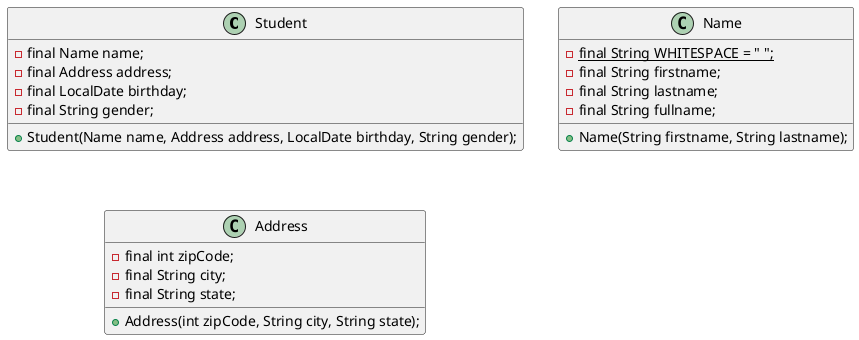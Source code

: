 @startuml

class Student {

  - final Name name;
  - final Address address;
  - final LocalDate birthday;
  - final String gender;

  + Student(Name name, Address address, LocalDate birthday, String gender);
}

class Name {
  - {static} final String WHITESPACE = " ";
  - final String firstname;
  - final String lastname;
  - final String fullname;

  +Name(String firstname, String lastname);
}

class Address {
  - final int zipCode;
  - final String city;
  - final String state;

  +Address(int zipCode, String city, String state);
}


@enduml